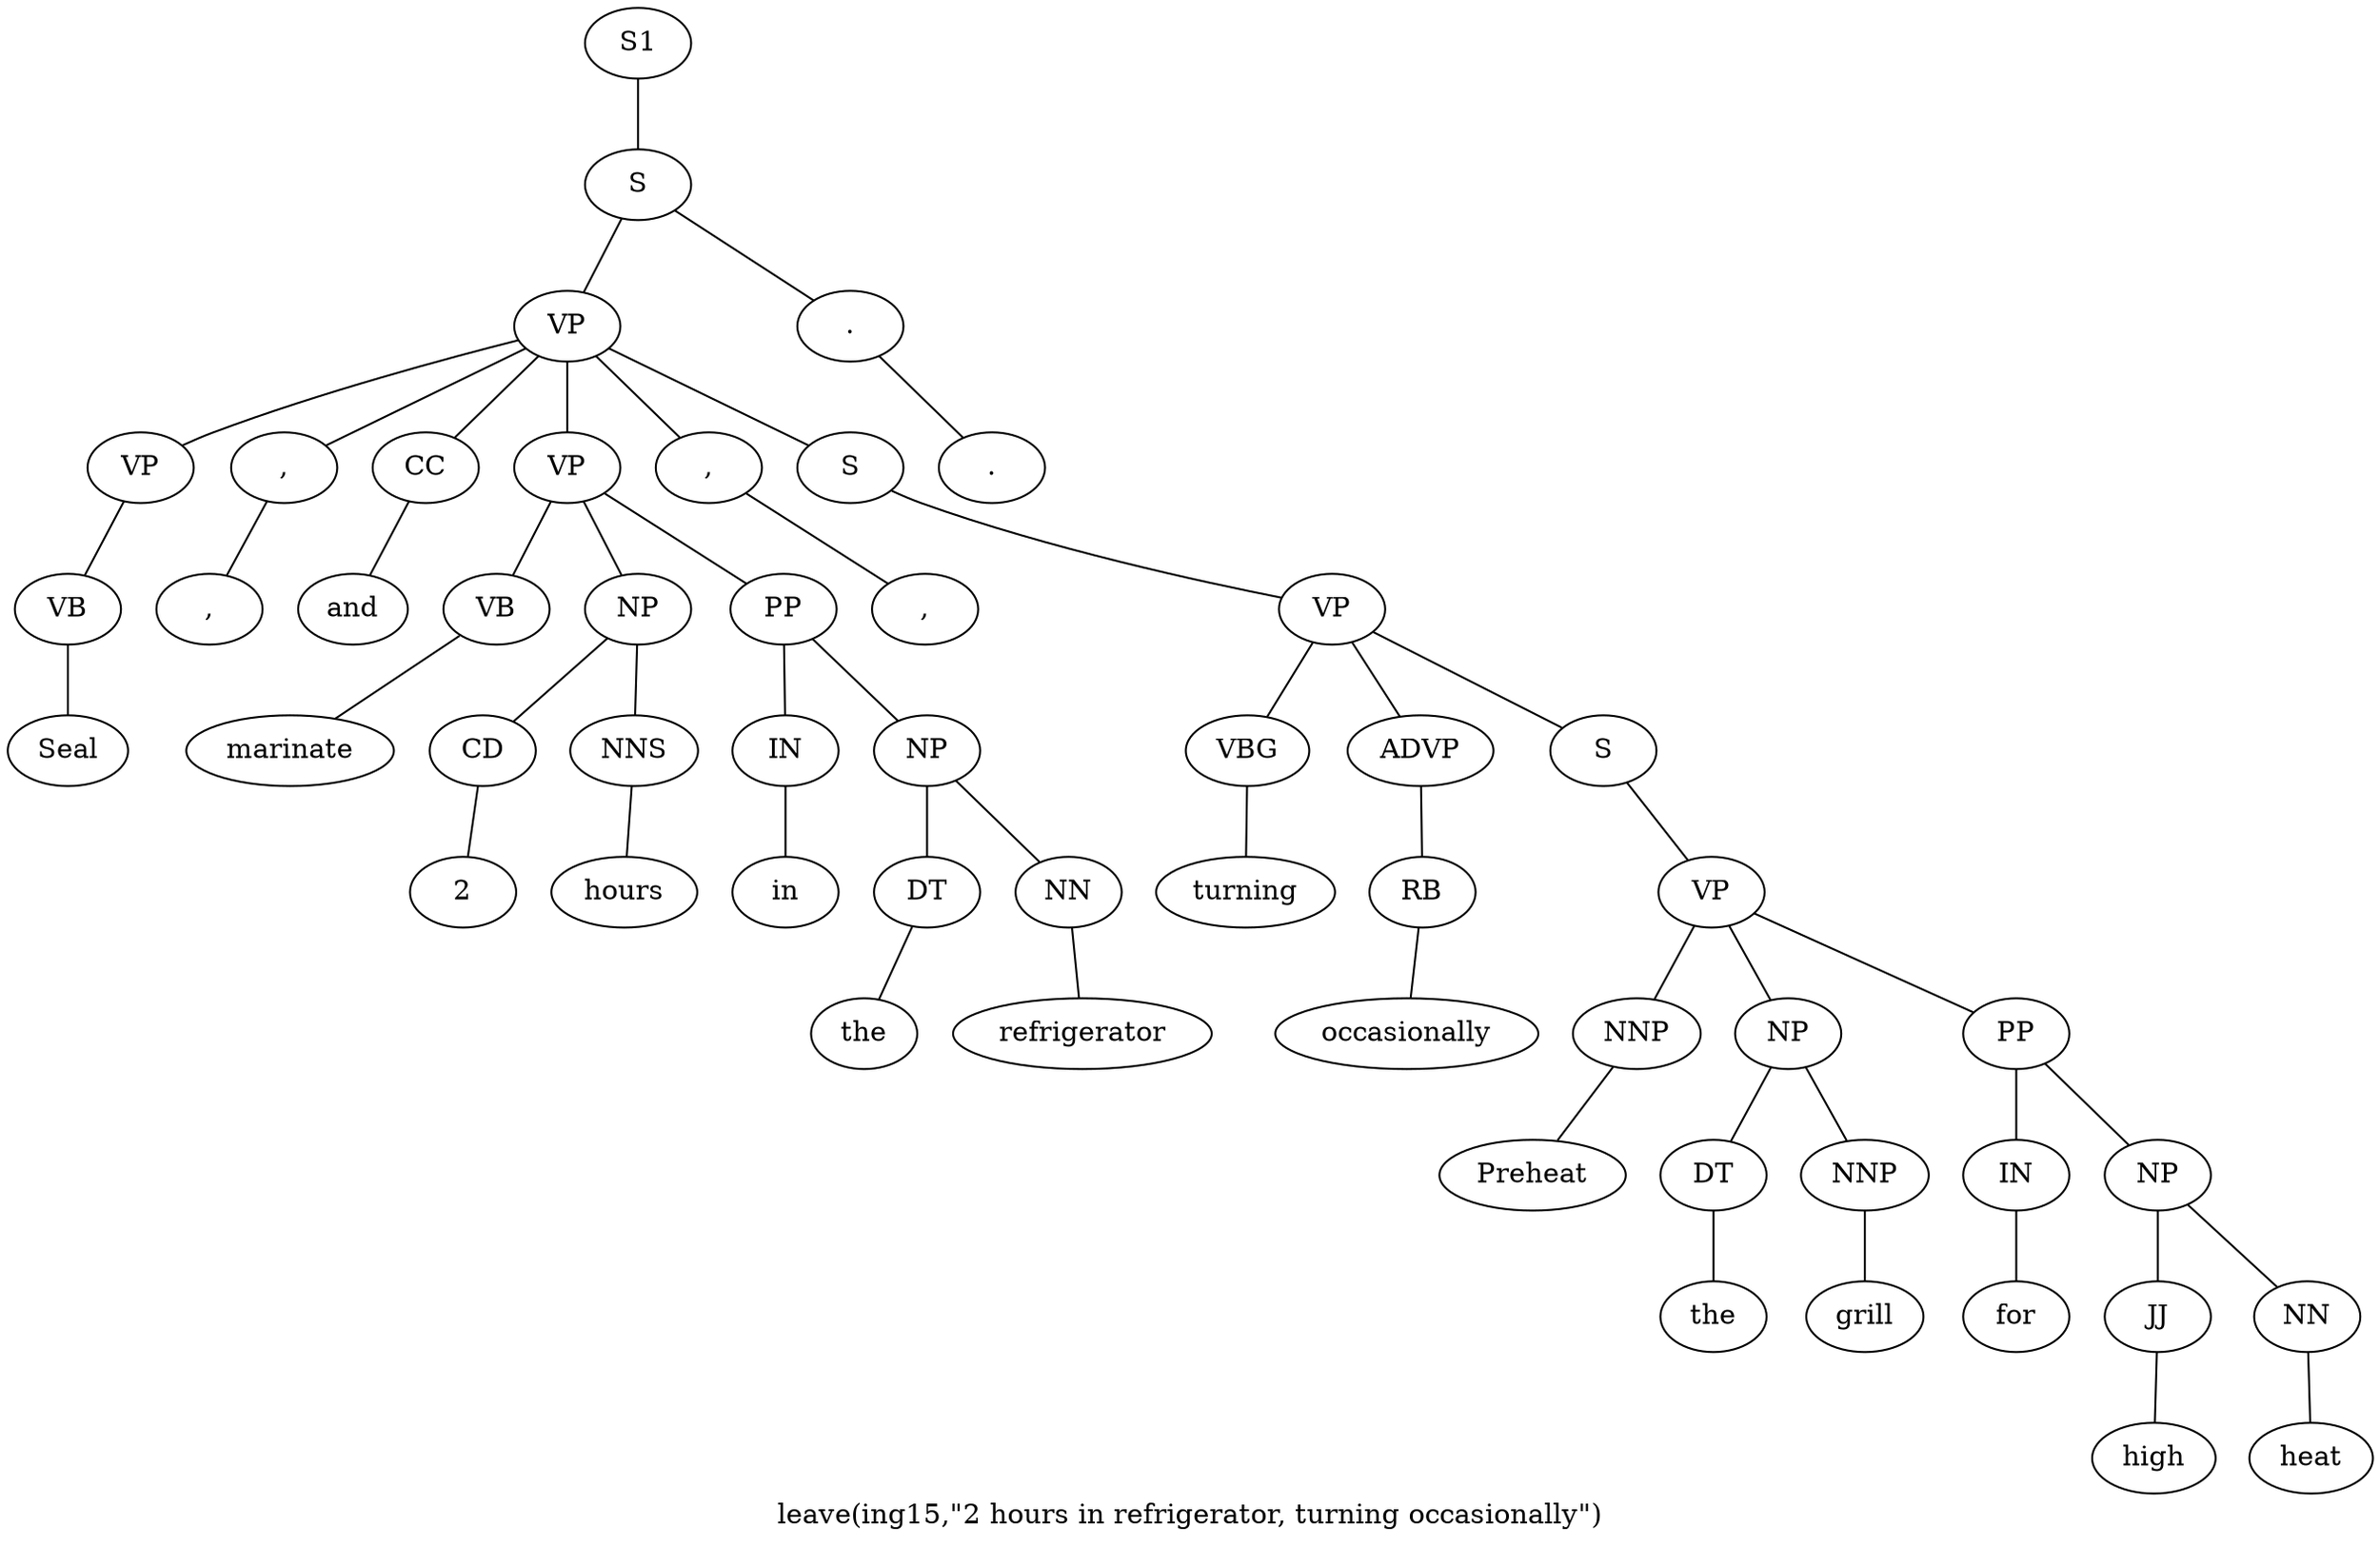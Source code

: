 graph SyntaxGraph {
	label = "leave(ing15,\"2 hours in refrigerator, turning occasionally\")";
	Node0 [label="S1"];
	Node1 [label="S"];
	Node2 [label="VP"];
	Node3 [label="VP"];
	Node4 [label="VB"];
	Node5 [label="Seal"];
	Node6 [label=","];
	Node7 [label=","];
	Node8 [label="CC"];
	Node9 [label="and"];
	Node10 [label="VP"];
	Node11 [label="VB"];
	Node12 [label="marinate"];
	Node13 [label="NP"];
	Node14 [label="CD"];
	Node15 [label="2"];
	Node16 [label="NNS"];
	Node17 [label="hours"];
	Node18 [label="PP"];
	Node19 [label="IN"];
	Node20 [label="in"];
	Node21 [label="NP"];
	Node22 [label="DT"];
	Node23 [label="the"];
	Node24 [label="NN"];
	Node25 [label="refrigerator"];
	Node26 [label=","];
	Node27 [label=","];
	Node28 [label="S"];
	Node29 [label="VP"];
	Node30 [label="VBG"];
	Node31 [label="turning"];
	Node32 [label="ADVP"];
	Node33 [label="RB"];
	Node34 [label="occasionally"];
	Node35 [label="S"];
	Node36 [label="VP"];
	Node37 [label="NNP"];
	Node38 [label="Preheat"];
	Node39 [label="NP"];
	Node40 [label="DT"];
	Node41 [label="the"];
	Node42 [label="NNP"];
	Node43 [label="grill"];
	Node44 [label="PP"];
	Node45 [label="IN"];
	Node46 [label="for"];
	Node47 [label="NP"];
	Node48 [label="JJ"];
	Node49 [label="high"];
	Node50 [label="NN"];
	Node51 [label="heat"];
	Node52 [label="."];
	Node53 [label="."];

	Node0 -- Node1;
	Node1 -- Node2;
	Node1 -- Node52;
	Node2 -- Node3;
	Node2 -- Node6;
	Node2 -- Node8;
	Node2 -- Node10;
	Node2 -- Node26;
	Node2 -- Node28;
	Node3 -- Node4;
	Node4 -- Node5;
	Node6 -- Node7;
	Node8 -- Node9;
	Node10 -- Node11;
	Node10 -- Node13;
	Node10 -- Node18;
	Node11 -- Node12;
	Node13 -- Node14;
	Node13 -- Node16;
	Node14 -- Node15;
	Node16 -- Node17;
	Node18 -- Node19;
	Node18 -- Node21;
	Node19 -- Node20;
	Node21 -- Node22;
	Node21 -- Node24;
	Node22 -- Node23;
	Node24 -- Node25;
	Node26 -- Node27;
	Node28 -- Node29;
	Node29 -- Node30;
	Node29 -- Node32;
	Node29 -- Node35;
	Node30 -- Node31;
	Node32 -- Node33;
	Node33 -- Node34;
	Node35 -- Node36;
	Node36 -- Node37;
	Node36 -- Node39;
	Node36 -- Node44;
	Node37 -- Node38;
	Node39 -- Node40;
	Node39 -- Node42;
	Node40 -- Node41;
	Node42 -- Node43;
	Node44 -- Node45;
	Node44 -- Node47;
	Node45 -- Node46;
	Node47 -- Node48;
	Node47 -- Node50;
	Node48 -- Node49;
	Node50 -- Node51;
	Node52 -- Node53;
}